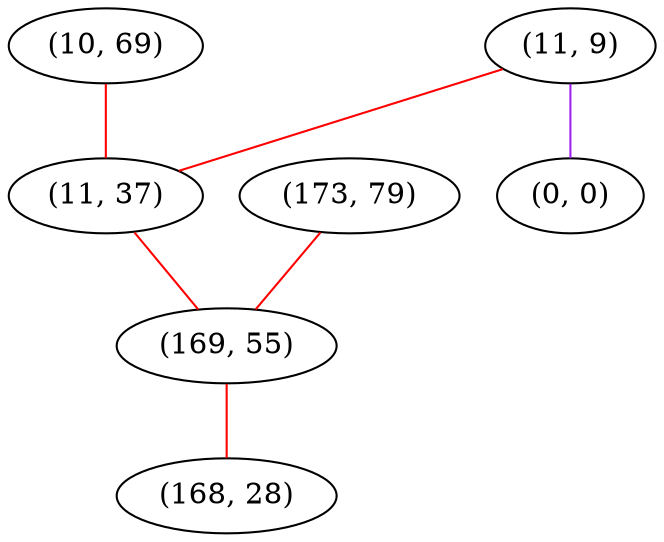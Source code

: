 graph "" {
"(10, 69)";
"(11, 9)";
"(11, 37)";
"(173, 79)";
"(169, 55)";
"(0, 0)";
"(168, 28)";
"(10, 69)" -- "(11, 37)"  [color=red, key=0, weight=1];
"(11, 9)" -- "(0, 0)"  [color=purple, key=0, weight=4];
"(11, 9)" -- "(11, 37)"  [color=red, key=0, weight=1];
"(11, 37)" -- "(169, 55)"  [color=red, key=0, weight=1];
"(173, 79)" -- "(169, 55)"  [color=red, key=0, weight=1];
"(169, 55)" -- "(168, 28)"  [color=red, key=0, weight=1];
}
